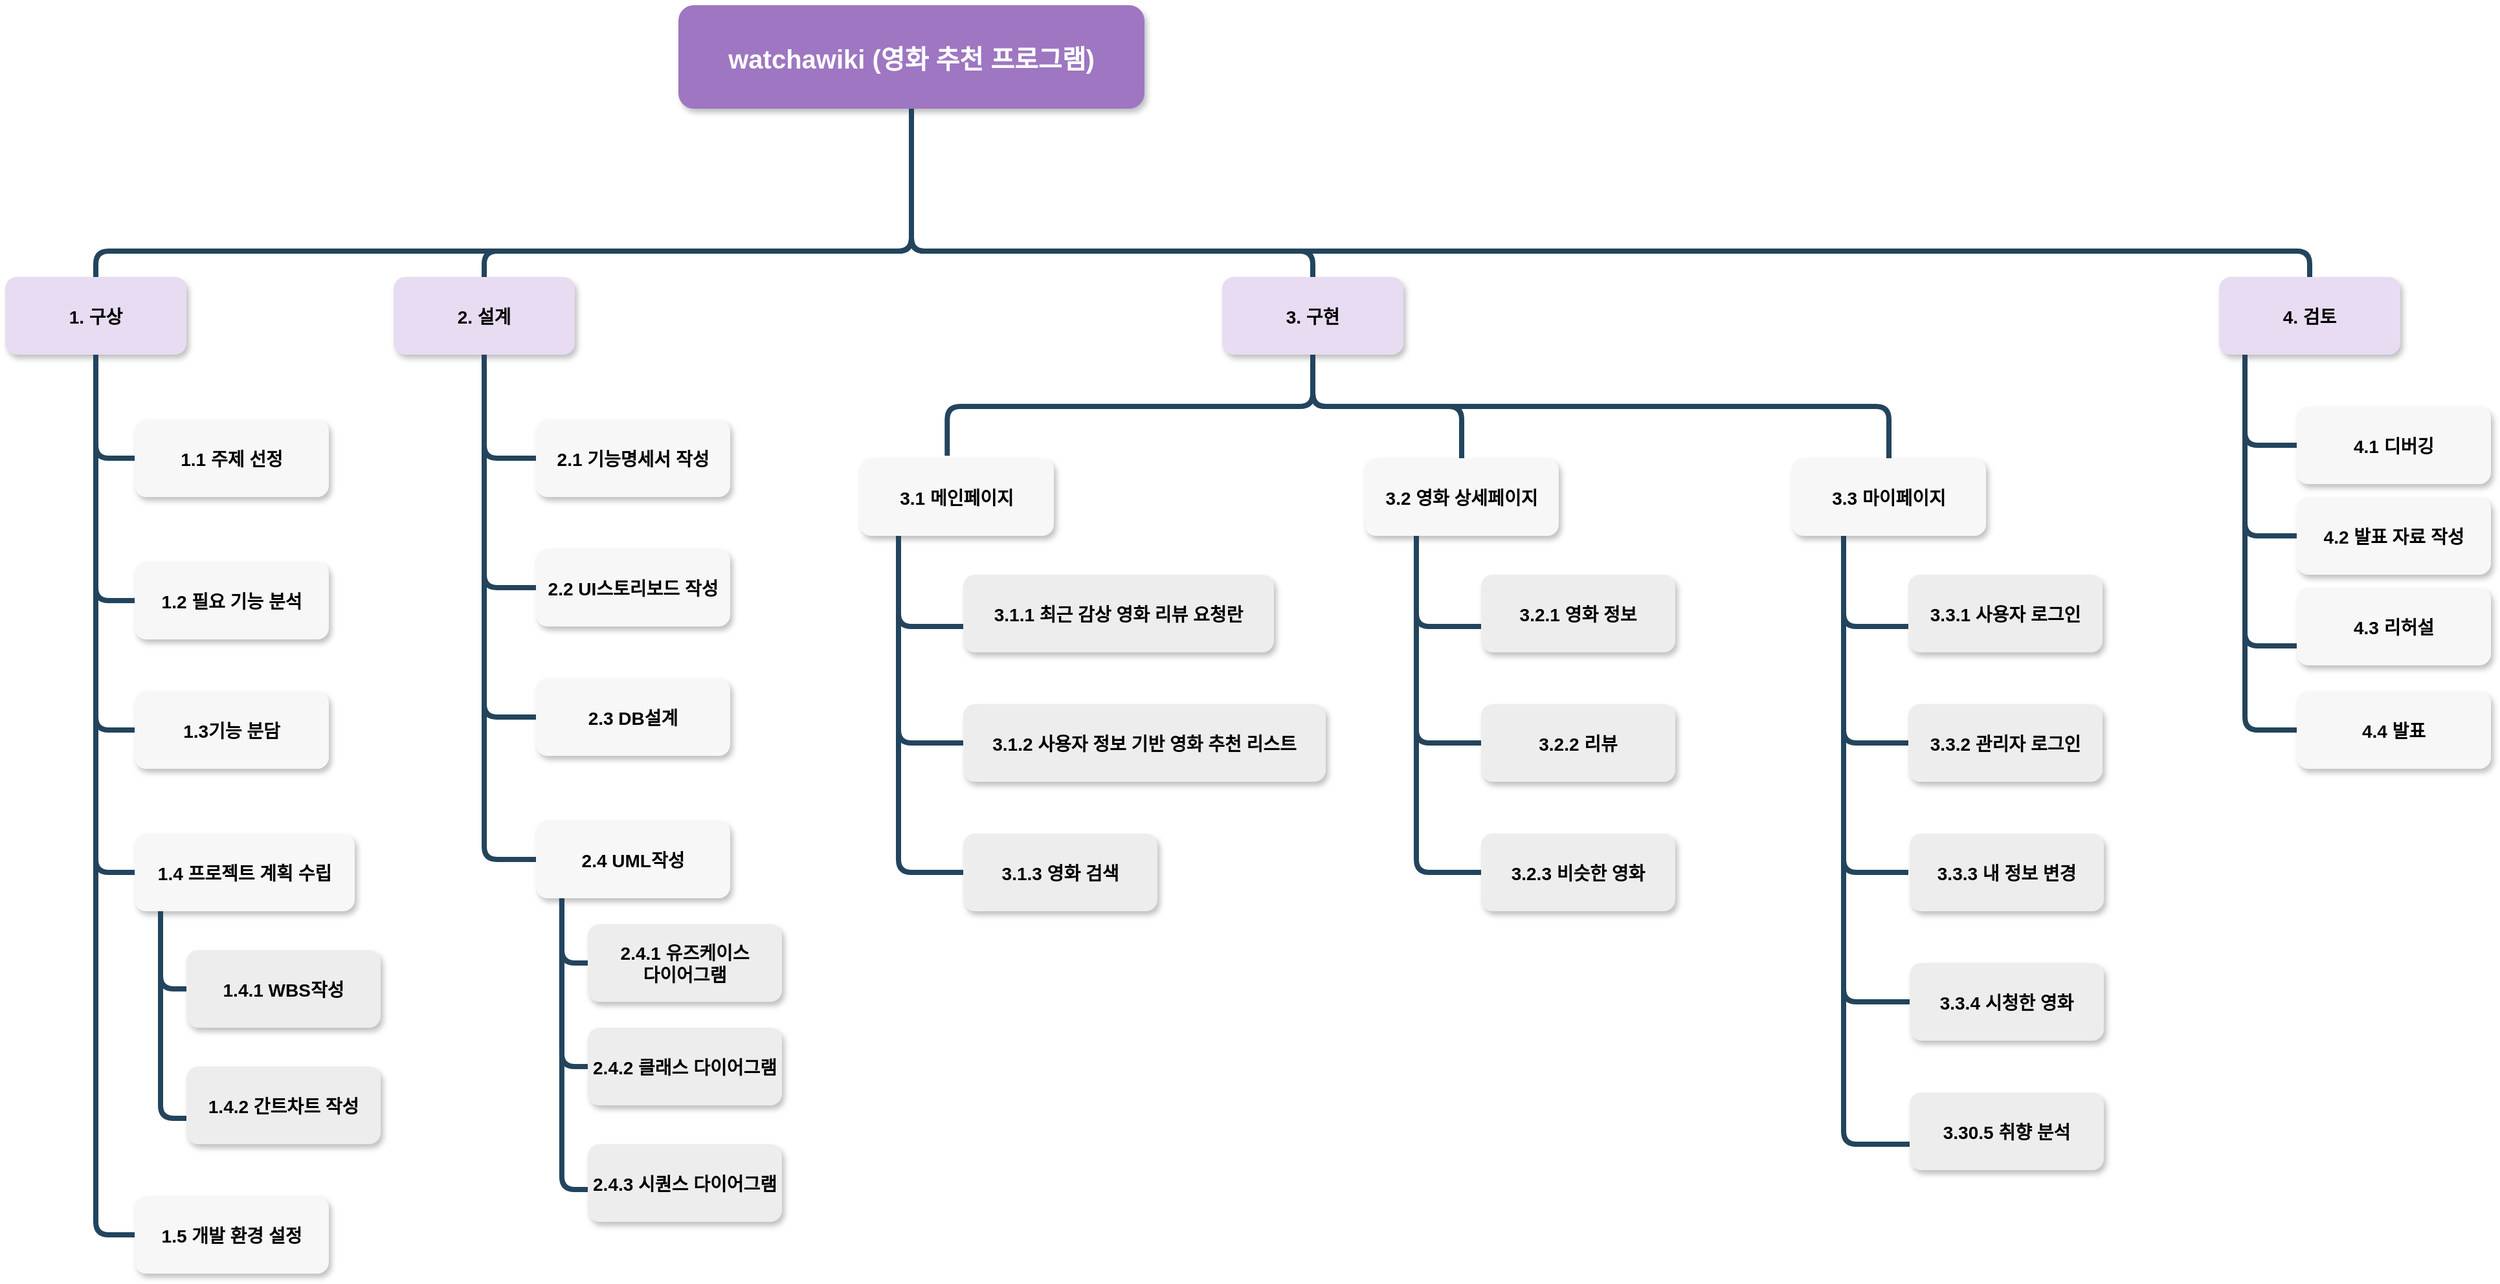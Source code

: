 <mxfile version="14.9.3" type="google"><diagram id="PSJ4vrIM0Vj3SUxpcuRp" name="Page-1"><mxGraphModel dx="2370" dy="1270" grid="1" gridSize="10" guides="1" tooltips="1" connect="1" arrows="1" fold="1" page="1" pageScale="1" pageWidth="827" pageHeight="1169" math="0" shadow="0"><root><mxCell id="0"/><mxCell id="1" parent="0"/><mxCell id="SrDWbHNtu0vkD4V0vqg7-1" value="watchawiki (영화 추천 프로그램)" style="rounded=1;strokeColor=none;shadow=1;gradientColor=none;fontStyle=1;fontColor=#FFFFFF;fontSize=20;fillColor=#9E76C2;" parent="1" vertex="1"><mxGeometry x="740" y="600" width="360" height="80" as="geometry"/></mxCell><mxCell id="SrDWbHNtu0vkD4V0vqg7-2" value="" style="edgeStyle=elbowEdgeStyle;elbow=vertical;strokeWidth=4;endArrow=none;endFill=0;fontStyle=1;strokeColor=#23445D;entryX=0.5;entryY=0;entryDx=0;entryDy=0;" parent="1" source="SrDWbHNtu0vkD4V0vqg7-1" target="SrDWbHNtu0vkD4V0vqg7-18" edge="1"><mxGeometry x="140" y="530" width="100" height="100" as="geometry"><mxPoint x="140" y="630" as="sourcePoint"/><mxPoint x="630" y="820" as="targetPoint"/><Array as="points"><mxPoint x="620" y="790"/><mxPoint x="650" y="795"/></Array></mxGeometry></mxCell><mxCell id="SrDWbHNtu0vkD4V0vqg7-3" value="" style="edgeStyle=elbowEdgeStyle;elbow=vertical;strokeWidth=4;endArrow=none;endFill=0;fontStyle=1;strokeColor=#23445D;" parent="1" edge="1"><mxGeometry x="-90" y="530" width="100" height="100" as="geometry"><mxPoint x="920" y="770" as="sourcePoint"/><mxPoint x="290" y="810" as="targetPoint"/></mxGeometry></mxCell><mxCell id="SrDWbHNtu0vkD4V0vqg7-4" value="1. 구상" style="rounded=1;strokeColor=none;shadow=1;gradientColor=none;fontStyle=1;fontSize=14;fillColor=#E7DCF2;" parent="1" vertex="1"><mxGeometry x="220" y="810" width="140" height="60" as="geometry"/></mxCell><mxCell id="SrDWbHNtu0vkD4V0vqg7-5" value="1.1 주제 선정" style="rounded=1;strokeColor=none;shadow=1;gradientColor=none;fontStyle=1;fontSize=14;fillColor=#F7F7F7;" parent="1" vertex="1"><mxGeometry x="320" y="920" width="150" height="60" as="geometry"/></mxCell><mxCell id="SrDWbHNtu0vkD4V0vqg7-6" value="1.2 필요 기능 분석" style="rounded=1;strokeColor=none;shadow=1;gradientColor=none;fontStyle=1;fontSize=14;fillColor=#F7F7F7;" parent="1" vertex="1"><mxGeometry x="320" y="1030" width="150" height="60" as="geometry"/></mxCell><mxCell id="SrDWbHNtu0vkD4V0vqg7-7" value="1.3기능 분담" style="rounded=1;strokeColor=none;shadow=1;gradientColor=none;fontStyle=1;fontSize=14;fillColor=#F7F7F7;" parent="1" vertex="1"><mxGeometry x="320" y="1130" width="150" height="60" as="geometry"/></mxCell><mxCell id="SrDWbHNtu0vkD4V0vqg7-8" value="1.4 프로젝트 계획 수립" style="rounded=1;strokeColor=none;shadow=1;gradientColor=none;fontStyle=1;fontSize=14;fillColor=#F7F7F7;" parent="1" vertex="1"><mxGeometry x="320" y="1240" width="170" height="60" as="geometry"/></mxCell><mxCell id="SrDWbHNtu0vkD4V0vqg7-9" value="1.5 개발 환경 설정" style="rounded=1;strokeColor=none;shadow=1;gradientColor=none;fontStyle=1;fontSize=14;fillColor=#F7F7F7;" parent="1" vertex="1"><mxGeometry x="320" y="1520" width="150" height="60" as="geometry"/></mxCell><mxCell id="SrDWbHNtu0vkD4V0vqg7-10" value="" style="edgeStyle=elbowEdgeStyle;elbow=vertical;strokeWidth=4;endArrow=none;endFill=0;fontStyle=1;strokeColor=#23445D;" parent="1" edge="1"><mxGeometry x="-450" y="640" width="100" height="100" as="geometry"><mxPoint x="290" y="880" as="sourcePoint"/><mxPoint x="320" y="950" as="targetPoint"/><Array as="points"><mxPoint x="290" y="950"/></Array></mxGeometry></mxCell><mxCell id="SrDWbHNtu0vkD4V0vqg7-11" value="" style="edgeStyle=elbowEdgeStyle;elbow=vertical;strokeWidth=4;endArrow=none;endFill=0;fontStyle=1;strokeColor=#23445D;" parent="1" edge="1"><mxGeometry x="-450" y="660" width="100" height="100" as="geometry"><mxPoint x="290" y="900" as="sourcePoint"/><mxPoint x="320" y="1060" as="targetPoint"/><Array as="points"><mxPoint x="300" y="1060"/></Array></mxGeometry></mxCell><mxCell id="SrDWbHNtu0vkD4V0vqg7-12" value="" style="edgeStyle=elbowEdgeStyle;elbow=vertical;strokeWidth=4;endArrow=none;endFill=0;fontStyle=1;strokeColor=#23445D;" parent="1" edge="1"><mxGeometry x="-440" y="760" width="100" height="100" as="geometry"><mxPoint x="290" y="900" as="sourcePoint"/><mxPoint x="320" y="1160" as="targetPoint"/><Array as="points"><mxPoint x="310" y="1160"/></Array></mxGeometry></mxCell><mxCell id="SrDWbHNtu0vkD4V0vqg7-13" value="" style="edgeStyle=elbowEdgeStyle;elbow=vertical;strokeWidth=4;endArrow=none;endFill=0;fontStyle=1;strokeColor=#23445D;" parent="1" edge="1"><mxGeometry x="-450" y="870" width="100" height="100" as="geometry"><mxPoint x="290" y="1110" as="sourcePoint"/><mxPoint x="320" y="1270" as="targetPoint"/><Array as="points"><mxPoint x="300" y="1270"/></Array></mxGeometry></mxCell><mxCell id="SrDWbHNtu0vkD4V0vqg7-14" value="" style="edgeStyle=elbowEdgeStyle;elbow=vertical;strokeWidth=4;endArrow=none;endFill=0;fontStyle=1;strokeColor=#23445D;entryX=0;entryY=0.5;entryDx=0;entryDy=0;" parent="1" edge="1"><mxGeometry x="-370" y="1060" width="100" height="100" as="geometry"><mxPoint x="340" y="1302" as="sourcePoint"/><mxPoint x="360.0" y="1360" as="targetPoint"/><Array as="points"><mxPoint x="340" y="1360"/></Array></mxGeometry></mxCell><mxCell id="SrDWbHNtu0vkD4V0vqg7-15" value="1.4.1 WBS작성" style="rounded=1;strokeColor=none;shadow=1;gradientColor=none;fontStyle=1;fontSize=14;fillColor=#EDEDED;" parent="1" vertex="1"><mxGeometry x="360" y="1330" width="150" height="60" as="geometry"/></mxCell><mxCell id="SrDWbHNtu0vkD4V0vqg7-16" value="" style="edgeStyle=elbowEdgeStyle;elbow=vertical;strokeWidth=4;endArrow=none;endFill=0;fontStyle=1;strokeColor=#23445D;" parent="1" edge="1"><mxGeometry x="-400" y="1060" width="100" height="100" as="geometry"><mxPoint x="340" y="1300" as="sourcePoint"/><mxPoint x="370" y="1460" as="targetPoint"/><Array as="points"><mxPoint x="340" y="1460"/></Array></mxGeometry></mxCell><mxCell id="SrDWbHNtu0vkD4V0vqg7-17" value="1.4.2 간트차트 작성" style="rounded=1;strokeColor=none;shadow=1;gradientColor=none;fontStyle=1;fontSize=14;fillColor=#EDEDED;" parent="1" vertex="1"><mxGeometry x="360" y="1420" width="150" height="60" as="geometry"/></mxCell><mxCell id="SrDWbHNtu0vkD4V0vqg7-18" value="2. 설계" style="rounded=1;strokeColor=none;shadow=1;gradientColor=none;fontStyle=1;fontSize=14;fillColor=#E7DCF2;" parent="1" vertex="1"><mxGeometry x="520" y="810" width="140" height="60" as="geometry"/></mxCell><mxCell id="SrDWbHNtu0vkD4V0vqg7-19" value="2.1 기능명세서 작성" style="rounded=1;strokeColor=none;shadow=1;gradientColor=none;fontStyle=1;fontSize=14;fillColor=#F7F7F7;" parent="1" vertex="1"><mxGeometry x="630" y="920" width="150" height="60" as="geometry"/></mxCell><mxCell id="SrDWbHNtu0vkD4V0vqg7-20" value="2.2 UI스토리보드 작성" style="rounded=1;strokeColor=none;shadow=1;gradientColor=none;fontStyle=1;fontSize=14;fillColor=#F7F7F7;" parent="1" vertex="1"><mxGeometry x="630" y="1020" width="150" height="60" as="geometry"/></mxCell><mxCell id="SrDWbHNtu0vkD4V0vqg7-21" value="2.3 DB설계" style="rounded=1;strokeColor=none;shadow=1;gradientColor=none;fontStyle=1;fontSize=14;fillColor=#F7F7F7;" parent="1" vertex="1"><mxGeometry x="630" y="1120" width="150" height="60" as="geometry"/></mxCell><mxCell id="SrDWbHNtu0vkD4V0vqg7-22" value="2.4 UML작성" style="rounded=1;strokeColor=none;shadow=1;gradientColor=none;fontStyle=1;fontSize=14;fillColor=#F7F7F7;" parent="1" vertex="1"><mxGeometry x="630" y="1230" width="150" height="60" as="geometry"/></mxCell><mxCell id="SrDWbHNtu0vkD4V0vqg7-23" value="2.4.1 유즈케이스 &#10;다이어그램" style="rounded=1;strokeColor=none;shadow=1;gradientColor=none;fontStyle=1;fontSize=14;fillColor=#EDEDED;" parent="1" vertex="1"><mxGeometry x="670" y="1310" width="150" height="60" as="geometry"/></mxCell><mxCell id="SrDWbHNtu0vkD4V0vqg7-24" value="2.4.2 클래스 다이어그램" style="rounded=1;strokeColor=none;shadow=1;gradientColor=none;fontStyle=1;fontSize=14;fillColor=#EDEDED;" parent="1" vertex="1"><mxGeometry x="670" y="1390" width="150" height="60" as="geometry"/></mxCell><mxCell id="SrDWbHNtu0vkD4V0vqg7-25" value="2.4.3 시퀀스 다이어그램" style="rounded=1;strokeColor=none;shadow=1;gradientColor=none;fontStyle=1;fontSize=14;fillColor=#EDEDED;" parent="1" vertex="1"><mxGeometry x="670" y="1480" width="150" height="60" as="geometry"/></mxCell><mxCell id="SrDWbHNtu0vkD4V0vqg7-26" value="" style="edgeStyle=elbowEdgeStyle;elbow=vertical;strokeWidth=4;endArrow=none;endFill=0;fontStyle=1;strokeColor=#23445D;exitX=0.5;exitY=1;exitDx=0;exitDy=0;" parent="1" source="SrDWbHNtu0vkD4V0vqg7-4" edge="1"><mxGeometry x="-450" y="1005" width="100" height="100" as="geometry"><mxPoint x="290" y="880" as="sourcePoint"/><mxPoint x="320" y="1550" as="targetPoint"/><Array as="points"><mxPoint x="250" y="1550"/></Array></mxGeometry></mxCell><mxCell id="SrDWbHNtu0vkD4V0vqg7-27" value="" style="edgeStyle=elbowEdgeStyle;elbow=vertical;strokeWidth=4;endArrow=none;endFill=0;fontStyle=1;strokeColor=#23445D;entryX=0;entryY=0.5;entryDx=0;entryDy=0;" parent="1" target="SrDWbHNtu0vkD4V0vqg7-22" edge="1"><mxGeometry x="-150" y="995" width="100" height="100" as="geometry"><mxPoint x="590" y="870" as="sourcePoint"/><mxPoint x="620" y="1540" as="targetPoint"/><Array as="points"><mxPoint x="600" y="1260"/></Array></mxGeometry></mxCell><mxCell id="SrDWbHNtu0vkD4V0vqg7-28" value="" style="edgeStyle=elbowEdgeStyle;elbow=vertical;strokeWidth=4;endArrow=none;endFill=0;fontStyle=1;strokeColor=#23445D;" parent="1" edge="1"><mxGeometry x="-150" y="995" width="100" height="100" as="geometry"><mxPoint x="590" y="870" as="sourcePoint"/><mxPoint x="630" y="1150" as="targetPoint"/><Array as="points"><mxPoint x="590" y="1150"/></Array></mxGeometry></mxCell><mxCell id="SrDWbHNtu0vkD4V0vqg7-29" value="" style="edgeStyle=elbowEdgeStyle;elbow=vertical;strokeWidth=4;endArrow=none;endFill=0;fontStyle=1;strokeColor=#23445D;" parent="1" edge="1"><mxGeometry x="-150" y="1015" width="100" height="100" as="geometry"><mxPoint x="590" y="890" as="sourcePoint"/><mxPoint x="630" y="1050" as="targetPoint"/><Array as="points"><mxPoint x="570" y="1050"/></Array></mxGeometry></mxCell><mxCell id="SrDWbHNtu0vkD4V0vqg7-30" value="" style="edgeStyle=elbowEdgeStyle;elbow=vertical;strokeWidth=4;endArrow=none;endFill=0;fontStyle=1;strokeColor=#23445D;" parent="1" edge="1"><mxGeometry x="-150" y="1005" width="100" height="100" as="geometry"><mxPoint x="590" y="880" as="sourcePoint"/><mxPoint x="630" y="950" as="targetPoint"/><Array as="points"><mxPoint x="590" y="950"/></Array></mxGeometry></mxCell><mxCell id="SrDWbHNtu0vkD4V0vqg7-31" value="3. 구현" style="rounded=1;strokeColor=none;shadow=1;gradientColor=none;fontStyle=1;fontSize=14;fillColor=#E7DCF2;" parent="1" vertex="1"><mxGeometry x="1160" y="810" width="140" height="60" as="geometry"/></mxCell><mxCell id="SrDWbHNtu0vkD4V0vqg7-32" value="" style="edgeStyle=elbowEdgeStyle;elbow=vertical;strokeWidth=4;endArrow=none;endFill=0;fontStyle=1;strokeColor=#23445D;exitX=0.5;exitY=1;exitDx=0;exitDy=0;entryX=0.451;entryY=-0.031;entryDx=0;entryDy=0;entryPerimeter=0;" parent="1" source="SrDWbHNtu0vkD4V0vqg7-31" target="SrDWbHNtu0vkD4V0vqg7-37" edge="1"><mxGeometry x="340" y="650" width="100" height="100" as="geometry"><mxPoint x="1850" y="880" as="sourcePoint"/><mxPoint x="950" y="940" as="targetPoint"/><Array as="points"><mxPoint x="880" y="910"/></Array></mxGeometry></mxCell><mxCell id="SrDWbHNtu0vkD4V0vqg7-33" value="" style="edgeStyle=elbowEdgeStyle;elbow=vertical;strokeWidth=4;endArrow=none;endFill=0;fontStyle=1;strokeColor=#23445D;exitX=0.5;exitY=1;exitDx=0;exitDy=0;entryX=0.5;entryY=0;entryDx=0;entryDy=0;" parent="1" source="SrDWbHNtu0vkD4V0vqg7-31" target="SrDWbHNtu0vkD4V0vqg7-39" edge="1"><mxGeometry x="790" y="640" width="100" height="100" as="geometry"><mxPoint x="1760" y="880" as="sourcePoint"/><mxPoint x="2245" y="939" as="targetPoint"/><Array as="points"><mxPoint x="1360" y="910"/><mxPoint x="2230" y="910"/><mxPoint x="2040" y="910"/></Array></mxGeometry></mxCell><mxCell id="SrDWbHNtu0vkD4V0vqg7-34" value="" style="edgeStyle=elbowEdgeStyle;elbow=vertical;strokeWidth=4;endArrow=none;endFill=0;fontStyle=1;strokeColor=#23445D;entryX=0.5;entryY=0;entryDx=0;entryDy=0;" parent="1" target="SrDWbHNtu0vkD4V0vqg7-36" edge="1"><mxGeometry x="-90" y="530" width="100" height="100" as="geometry"><mxPoint x="920" y="770" as="sourcePoint"/><mxPoint x="3040" y="880" as="targetPoint"/><Array as="points"><mxPoint x="1450" y="790"/><mxPoint x="1950" y="790"/></Array></mxGeometry></mxCell><mxCell id="SrDWbHNtu0vkD4V0vqg7-35" value="" style="edgeStyle=elbowEdgeStyle;elbow=vertical;strokeWidth=4;endArrow=none;endFill=0;fontStyle=1;strokeColor=#23445D;entryX=0.5;entryY=0;entryDx=0;entryDy=0;exitX=0.5;exitY=1;exitDx=0;exitDy=0;" parent="1" source="SrDWbHNtu0vkD4V0vqg7-1" target="SrDWbHNtu0vkD4V0vqg7-31" edge="1"><mxGeometry x="-90" y="510" width="100" height="100" as="geometry"><mxPoint x="910" y="770" as="sourcePoint"/><mxPoint x="1810" y="820" as="targetPoint"/><Array as="points"><mxPoint x="950" y="790"/></Array></mxGeometry></mxCell><mxCell id="SrDWbHNtu0vkD4V0vqg7-36" value="4. 검토" style="rounded=1;strokeColor=none;shadow=1;gradientColor=none;fontStyle=1;fontSize=14;fillColor=#E7DCF2;" parent="1" vertex="1"><mxGeometry x="1930" y="810" width="140" height="60" as="geometry"/></mxCell><mxCell id="SrDWbHNtu0vkD4V0vqg7-37" value="3.1 메인페이지" style="rounded=1;strokeColor=none;shadow=1;gradientColor=none;fontStyle=1;fontSize=14;fillColor=#F7F7F7;" parent="1" vertex="1"><mxGeometry x="880" y="950" width="150" height="60" as="geometry"/></mxCell><mxCell id="SrDWbHNtu0vkD4V0vqg7-38" value="3.2 영화 상세페이지" style="rounded=1;strokeColor=none;shadow=1;gradientColor=none;fontStyle=1;fontSize=14;fillColor=#F7F7F7;" parent="1" vertex="1"><mxGeometry x="1270" y="950" width="150" height="60" as="geometry"/></mxCell><mxCell id="SrDWbHNtu0vkD4V0vqg7-39" value="3.3 마이페이지" style="rounded=1;strokeColor=none;shadow=1;gradientColor=none;fontStyle=1;fontSize=14;fillColor=#F7F7F7;" parent="1" vertex="1"><mxGeometry x="1600" y="950" width="150" height="60" as="geometry"/></mxCell><mxCell id="SrDWbHNtu0vkD4V0vqg7-41" value="" style="edgeStyle=elbowEdgeStyle;elbow=vertical;strokeWidth=4;endArrow=none;endFill=0;fontStyle=1;strokeColor=#23445D;entryX=0.5;entryY=0;entryDx=0;entryDy=0;" parent="1" target="SrDWbHNtu0vkD4V0vqg7-38" edge="1"><mxGeometry x="355" y="660" width="100" height="100" as="geometry"><mxPoint x="1230" y="880" as="sourcePoint"/><mxPoint x="970.0" y="960" as="targetPoint"/><Array as="points"><mxPoint x="1260" y="910"/></Array></mxGeometry></mxCell><mxCell id="SrDWbHNtu0vkD4V0vqg7-44" value="" style="edgeStyle=elbowEdgeStyle;elbow=vertical;strokeWidth=4;endArrow=none;endFill=0;fontStyle=1;strokeColor=#23445D;" parent="1" edge="1"><mxGeometry x="-90" y="1415" width="100" height="100" as="geometry"><mxPoint x="650" y="1290" as="sourcePoint"/><mxPoint x="670" y="1340" as="targetPoint"/><Array as="points"><mxPoint x="650" y="1340"/></Array></mxGeometry></mxCell><mxCell id="SrDWbHNtu0vkD4V0vqg7-45" value="" style="edgeStyle=elbowEdgeStyle;elbow=vertical;strokeWidth=4;endArrow=none;endFill=0;fontStyle=1;strokeColor=#23445D;exitX=0.133;exitY=1;exitDx=0;exitDy=0;exitPerimeter=0;" parent="1" source="SrDWbHNtu0vkD4V0vqg7-22" edge="1"><mxGeometry x="-90" y="1495" width="100" height="100" as="geometry"><mxPoint x="650" y="1370" as="sourcePoint"/><mxPoint x="670" y="1420" as="targetPoint"/><Array as="points"><mxPoint x="650" y="1420"/></Array></mxGeometry></mxCell><mxCell id="SrDWbHNtu0vkD4V0vqg7-46" value="" style="edgeStyle=elbowEdgeStyle;elbow=vertical;strokeWidth=4;endArrow=none;endFill=0;fontStyle=1;strokeColor=#23445D;exitX=0.133;exitY=1;exitDx=0;exitDy=0;exitPerimeter=0;" parent="1" source="SrDWbHNtu0vkD4V0vqg7-22" edge="1"><mxGeometry x="-90" y="1590" width="100" height="100" as="geometry"><mxPoint x="649.95" y="1385" as="sourcePoint"/><mxPoint x="670" y="1515" as="targetPoint"/><Array as="points"><mxPoint x="650" y="1515"/></Array></mxGeometry></mxCell><mxCell id="SrDWbHNtu0vkD4V0vqg7-51" value="3.3.1 사용자 로그인" style="rounded=1;strokeColor=none;shadow=1;gradientColor=none;fontStyle=1;fontSize=14;fillColor=#EDEDED;" parent="1" vertex="1"><mxGeometry x="1690" y="1040" width="150" height="60" as="geometry"/></mxCell><mxCell id="SrDWbHNtu0vkD4V0vqg7-52" value="3.3.2 관리자 로그인" style="rounded=1;strokeColor=none;shadow=1;gradientColor=none;fontStyle=1;fontSize=14;fillColor=#EDEDED;" parent="1" vertex="1"><mxGeometry x="1690" y="1140" width="150" height="60" as="geometry"/></mxCell><mxCell id="SrDWbHNtu0vkD4V0vqg7-54" value="3.3.3 내 정보 변경" style="rounded=1;strokeColor=none;shadow=1;gradientColor=none;fontStyle=1;fontSize=14;fillColor=#EDEDED;" parent="1" vertex="1"><mxGeometry x="1691" y="1240" width="150" height="60" as="geometry"/></mxCell><mxCell id="SrDWbHNtu0vkD4V0vqg7-55" value="" style="edgeStyle=elbowEdgeStyle;elbow=vertical;strokeWidth=4;endArrow=none;endFill=0;fontStyle=1;strokeColor=#23445D;exitX=0.5;exitY=1;exitDx=0;exitDy=0;" parent="1" edge="1"><mxGeometry x="1290" y="640" width="100" height="100" as="geometry"><mxPoint x="1950.0" y="870" as="sourcePoint"/><mxPoint x="1990" y="1160" as="targetPoint"/><Array as="points"><mxPoint x="1950" y="1160"/><mxPoint x="2730" y="910"/><mxPoint x="2540" y="910"/></Array></mxGeometry></mxCell><mxCell id="SrDWbHNtu0vkD4V0vqg7-56" value="4.1 디버깅" style="rounded=1;strokeColor=none;shadow=1;gradientColor=none;fontStyle=1;fontSize=14;fillColor=#F7F7F7;" parent="1" vertex="1"><mxGeometry x="1990" y="910" width="150" height="60" as="geometry"/></mxCell><mxCell id="SrDWbHNtu0vkD4V0vqg7-57" value="4.2 발표 자료 작성" style="rounded=1;strokeColor=none;shadow=1;gradientColor=none;fontStyle=1;fontSize=14;fillColor=#F7F7F7;" parent="1" vertex="1"><mxGeometry x="1990" y="980" width="150" height="60" as="geometry"/></mxCell><mxCell id="SrDWbHNtu0vkD4V0vqg7-58" value="4.3 리허설" style="rounded=1;strokeColor=none;shadow=1;gradientColor=none;fontStyle=1;fontSize=14;fillColor=#F7F7F7;" parent="1" vertex="1"><mxGeometry x="1990" y="1050" width="150" height="60" as="geometry"/></mxCell><mxCell id="SrDWbHNtu0vkD4V0vqg7-59" value="4.4 발표" style="rounded=1;strokeColor=none;shadow=1;gradientColor=none;fontStyle=1;fontSize=14;fillColor=#F7F7F7;" parent="1" vertex="1"><mxGeometry x="1990" y="1130" width="150" height="60" as="geometry"/></mxCell><mxCell id="SrDWbHNtu0vkD4V0vqg7-60" value="" style="edgeStyle=elbowEdgeStyle;elbow=vertical;strokeWidth=4;endArrow=none;endFill=0;fontStyle=1;strokeColor=#23445D;entryX=0;entryY=0.5;entryDx=0;entryDy=0;" parent="1" target="SrDWbHNtu0vkD4V0vqg7-57" edge="1"><mxGeometry x="1239.5" y="635" width="100" height="100" as="geometry"><mxPoint x="1950" y="940" as="sourcePoint"/><mxPoint x="1986" y="1010" as="targetPoint"/><Array as="points"><mxPoint x="1960" y="1010"/><mxPoint x="1940" y="1010"/><mxPoint x="1960" y="1100"/><mxPoint x="1960" y="1190"/><mxPoint x="2012.5" y="570"/><mxPoint x="1982.5" y="570"/></Array></mxGeometry></mxCell><mxCell id="SrDWbHNtu0vkD4V0vqg7-61" value="" style="edgeStyle=elbowEdgeStyle;elbow=vertical;strokeWidth=4;endArrow=none;endFill=0;fontStyle=1;strokeColor=#23445D;entryX=0;entryY=0.5;entryDx=0;entryDy=0;" parent="1" target="SrDWbHNtu0vkD4V0vqg7-56" edge="1"><mxGeometry x="1239.5" y="565" width="100" height="100" as="geometry"><mxPoint x="1950" y="870" as="sourcePoint"/><mxPoint x="1986" y="940" as="targetPoint"/><Array as="points"><mxPoint x="1960" y="940"/><mxPoint x="1940" y="940"/><mxPoint x="1960" y="1030"/><mxPoint x="1960" y="1120"/><mxPoint x="2012.5" y="500"/><mxPoint x="1982.5" y="500"/></Array></mxGeometry></mxCell><mxCell id="SrDWbHNtu0vkD4V0vqg7-64" value="" style="edgeStyle=elbowEdgeStyle;elbow=vertical;strokeWidth=4;endArrow=none;endFill=0;fontStyle=1;strokeColor=#23445D;" parent="1" edge="1"><mxGeometry x="900" y="1135" width="100" height="100" as="geometry"><mxPoint x="1640" y="1010" as="sourcePoint"/><mxPoint x="1700" y="1370" as="targetPoint"/><Array as="points"><mxPoint x="1650" y="1370"/></Array></mxGeometry></mxCell><mxCell id="SrDWbHNtu0vkD4V0vqg7-65" value="" style="edgeStyle=elbowEdgeStyle;elbow=vertical;strokeWidth=4;endArrow=none;endFill=0;fontStyle=1;strokeColor=#23445D;" parent="1" edge="1"><mxGeometry x="900" y="1185" width="100" height="100" as="geometry"><mxPoint x="1640" y="1010" as="sourcePoint"/><mxPoint x="1690" y="1270" as="targetPoint"/><Array as="points"><mxPoint x="1640" y="1270"/></Array></mxGeometry></mxCell><mxCell id="SrDWbHNtu0vkD4V0vqg7-66" value="" style="edgeStyle=elbowEdgeStyle;elbow=vertical;strokeWidth=4;endArrow=none;endFill=0;fontStyle=1;strokeColor=#23445D;" parent="1" edge="1"><mxGeometry x="900" y="1135" width="100" height="100" as="geometry"><mxPoint x="1640" y="1010" as="sourcePoint"/><mxPoint x="1690" y="1080" as="targetPoint"/><Array as="points"><mxPoint x="1650" y="1080"/></Array></mxGeometry></mxCell><mxCell id="SrDWbHNtu0vkD4V0vqg7-67" value="" style="edgeStyle=elbowEdgeStyle;elbow=vertical;strokeWidth=4;endArrow=none;endFill=0;fontStyle=1;strokeColor=#23445D;" parent="1" edge="1"><mxGeometry x="1243.5" y="720" width="100" height="100" as="geometry"><mxPoint x="1950" y="1025" as="sourcePoint"/><mxPoint x="1990" y="1095" as="targetPoint"/><Array as="points"><mxPoint x="1964" y="1095"/><mxPoint x="1944" y="1095"/><mxPoint x="1964" y="1185"/><mxPoint x="1964" y="1275"/><mxPoint x="2016.5" y="655"/><mxPoint x="1986.5" y="655"/></Array></mxGeometry></mxCell><mxCell id="SrDWbHNtu0vkD4V0vqg7-72" value="3.2.1 영화 정보" style="rounded=1;strokeColor=none;shadow=1;gradientColor=none;fontStyle=1;fontSize=14;fillColor=#EDEDED;" parent="1" vertex="1"><mxGeometry x="1360" y="1040" width="150" height="60" as="geometry"/></mxCell><mxCell id="SrDWbHNtu0vkD4V0vqg7-73" value="3.2.2 리뷰" style="rounded=1;strokeColor=none;shadow=1;gradientColor=none;fontStyle=1;fontSize=14;fillColor=#EDEDED;" parent="1" vertex="1"><mxGeometry x="1360" y="1140" width="150" height="60" as="geometry"/></mxCell><mxCell id="SrDWbHNtu0vkD4V0vqg7-75" value="3.2.3 비슷한 영화" style="rounded=1;strokeColor=none;shadow=1;gradientColor=none;fontStyle=1;fontSize=14;fillColor=#EDEDED;" parent="1" vertex="1"><mxGeometry x="1360" y="1240" width="150" height="60" as="geometry"/></mxCell><mxCell id="SrDWbHNtu0vkD4V0vqg7-77" value="" style="edgeStyle=elbowEdgeStyle;elbow=vertical;strokeWidth=4;endArrow=none;endFill=0;fontStyle=1;strokeColor=#23445D;" parent="1" edge="1"><mxGeometry x="570" y="1135" width="100" height="100" as="geometry"><mxPoint x="1310" y="1010" as="sourcePoint"/><mxPoint x="1360" y="1270" as="targetPoint"/><Array as="points"><mxPoint x="1320" y="1270"/></Array></mxGeometry></mxCell><mxCell id="SrDWbHNtu0vkD4V0vqg7-78" value="" style="edgeStyle=elbowEdgeStyle;elbow=vertical;strokeWidth=4;endArrow=none;endFill=0;fontStyle=1;strokeColor=#23445D;" parent="1" edge="1"><mxGeometry x="570" y="1185" width="100" height="100" as="geometry"><mxPoint x="1310" y="1010" as="sourcePoint"/><mxPoint x="1360" y="1170" as="targetPoint"/><Array as="points"><mxPoint x="1320" y="1170"/></Array></mxGeometry></mxCell><mxCell id="SrDWbHNtu0vkD4V0vqg7-79" value="" style="edgeStyle=elbowEdgeStyle;elbow=vertical;strokeWidth=4;endArrow=none;endFill=0;fontStyle=1;strokeColor=#23445D;" parent="1" edge="1"><mxGeometry x="570" y="1135" width="100" height="100" as="geometry"><mxPoint x="1310" y="1010" as="sourcePoint"/><mxPoint x="1360" y="1080" as="targetPoint"/><Array as="points"><mxPoint x="1320" y="1080"/></Array></mxGeometry></mxCell><mxCell id="SrDWbHNtu0vkD4V0vqg7-80" value="3.3.4 시청한 영화" style="rounded=1;strokeColor=none;shadow=1;gradientColor=none;fontStyle=1;fontSize=14;fillColor=#EDEDED;" parent="1" vertex="1"><mxGeometry x="1691" y="1340" width="150" height="60" as="geometry"/></mxCell><mxCell id="SrDWbHNtu0vkD4V0vqg7-81" value="" style="edgeStyle=elbowEdgeStyle;elbow=vertical;strokeWidth=4;endArrow=none;endFill=0;fontStyle=1;strokeColor=#23445D;" parent="1" edge="1"><mxGeometry x="900" y="1135" width="100" height="100" as="geometry"><mxPoint x="1640" y="1010" as="sourcePoint"/><mxPoint x="1691" y="1480" as="targetPoint"/><Array as="points"><mxPoint x="1650" y="1480"/></Array></mxGeometry></mxCell><mxCell id="SrDWbHNtu0vkD4V0vqg7-83" value="3.30.5 취향 분석" style="rounded=1;strokeColor=none;shadow=1;gradientColor=none;fontStyle=1;fontSize=14;fillColor=#EDEDED;" parent="1" vertex="1"><mxGeometry x="1691" y="1440" width="150" height="60" as="geometry"/></mxCell><mxCell id="SrDWbHNtu0vkD4V0vqg7-84" value="3.1.1 최근 감상 영화 리뷰 요청란" style="rounded=1;strokeColor=none;shadow=1;gradientColor=none;fontStyle=1;fontSize=14;fillColor=#EDEDED;" parent="1" vertex="1"><mxGeometry x="960" y="1040" width="240" height="60" as="geometry"/></mxCell><mxCell id="SrDWbHNtu0vkD4V0vqg7-85" value="3.1.2 사용자 정보 기반 영화 추천 리스트" style="rounded=1;strokeColor=none;shadow=1;gradientColor=none;fontStyle=1;fontSize=14;fillColor=#EDEDED;" parent="1" vertex="1"><mxGeometry x="960" y="1140" width="280" height="60" as="geometry"/></mxCell><mxCell id="SrDWbHNtu0vkD4V0vqg7-86" value="3.1.3 영화 검색" style="rounded=1;strokeColor=none;shadow=1;gradientColor=none;fontStyle=1;fontSize=14;fillColor=#EDEDED;" parent="1" vertex="1"><mxGeometry x="960" y="1240" width="150" height="60" as="geometry"/></mxCell><mxCell id="SrDWbHNtu0vkD4V0vqg7-87" value="" style="edgeStyle=elbowEdgeStyle;elbow=vertical;strokeWidth=4;endArrow=none;endFill=0;fontStyle=1;strokeColor=#23445D;" parent="1" edge="1"><mxGeometry x="170" y="1135" width="100" height="100" as="geometry"><mxPoint x="910" y="1010" as="sourcePoint"/><mxPoint x="960" y="1270" as="targetPoint"/><Array as="points"><mxPoint x="920" y="1270"/></Array></mxGeometry></mxCell><mxCell id="SrDWbHNtu0vkD4V0vqg7-88" value="" style="edgeStyle=elbowEdgeStyle;elbow=vertical;strokeWidth=4;endArrow=none;endFill=0;fontStyle=1;strokeColor=#23445D;" parent="1" edge="1"><mxGeometry x="170" y="1185" width="100" height="100" as="geometry"><mxPoint x="910" y="1010" as="sourcePoint"/><mxPoint x="960" y="1170" as="targetPoint"/><Array as="points"><mxPoint x="920" y="1170"/></Array></mxGeometry></mxCell><mxCell id="SrDWbHNtu0vkD4V0vqg7-89" value="" style="edgeStyle=elbowEdgeStyle;elbow=vertical;strokeWidth=4;endArrow=none;endFill=0;fontStyle=1;strokeColor=#23445D;" parent="1" edge="1"><mxGeometry x="170" y="1135" width="100" height="100" as="geometry"><mxPoint x="910" y="1010" as="sourcePoint"/><mxPoint x="960" y="1080" as="targetPoint"/><Array as="points"><mxPoint x="920" y="1080"/></Array></mxGeometry></mxCell><mxCell id="SrDWbHNtu0vkD4V0vqg7-90" value="" style="edgeStyle=elbowEdgeStyle;elbow=vertical;strokeWidth=4;endArrow=none;endFill=0;fontStyle=1;strokeColor=#23445D;entryX=0;entryY=0.5;entryDx=0;entryDy=0;" parent="1" target="SrDWbHNtu0vkD4V0vqg7-52" edge="1"><mxGeometry x="900" y="1185" width="100" height="100" as="geometry"><mxPoint x="1640" y="1010" as="sourcePoint"/><mxPoint x="1720" y="1240" as="targetPoint"/><Array as="points"><mxPoint x="1650" y="1170"/></Array></mxGeometry></mxCell></root></mxGraphModel></diagram></mxfile>